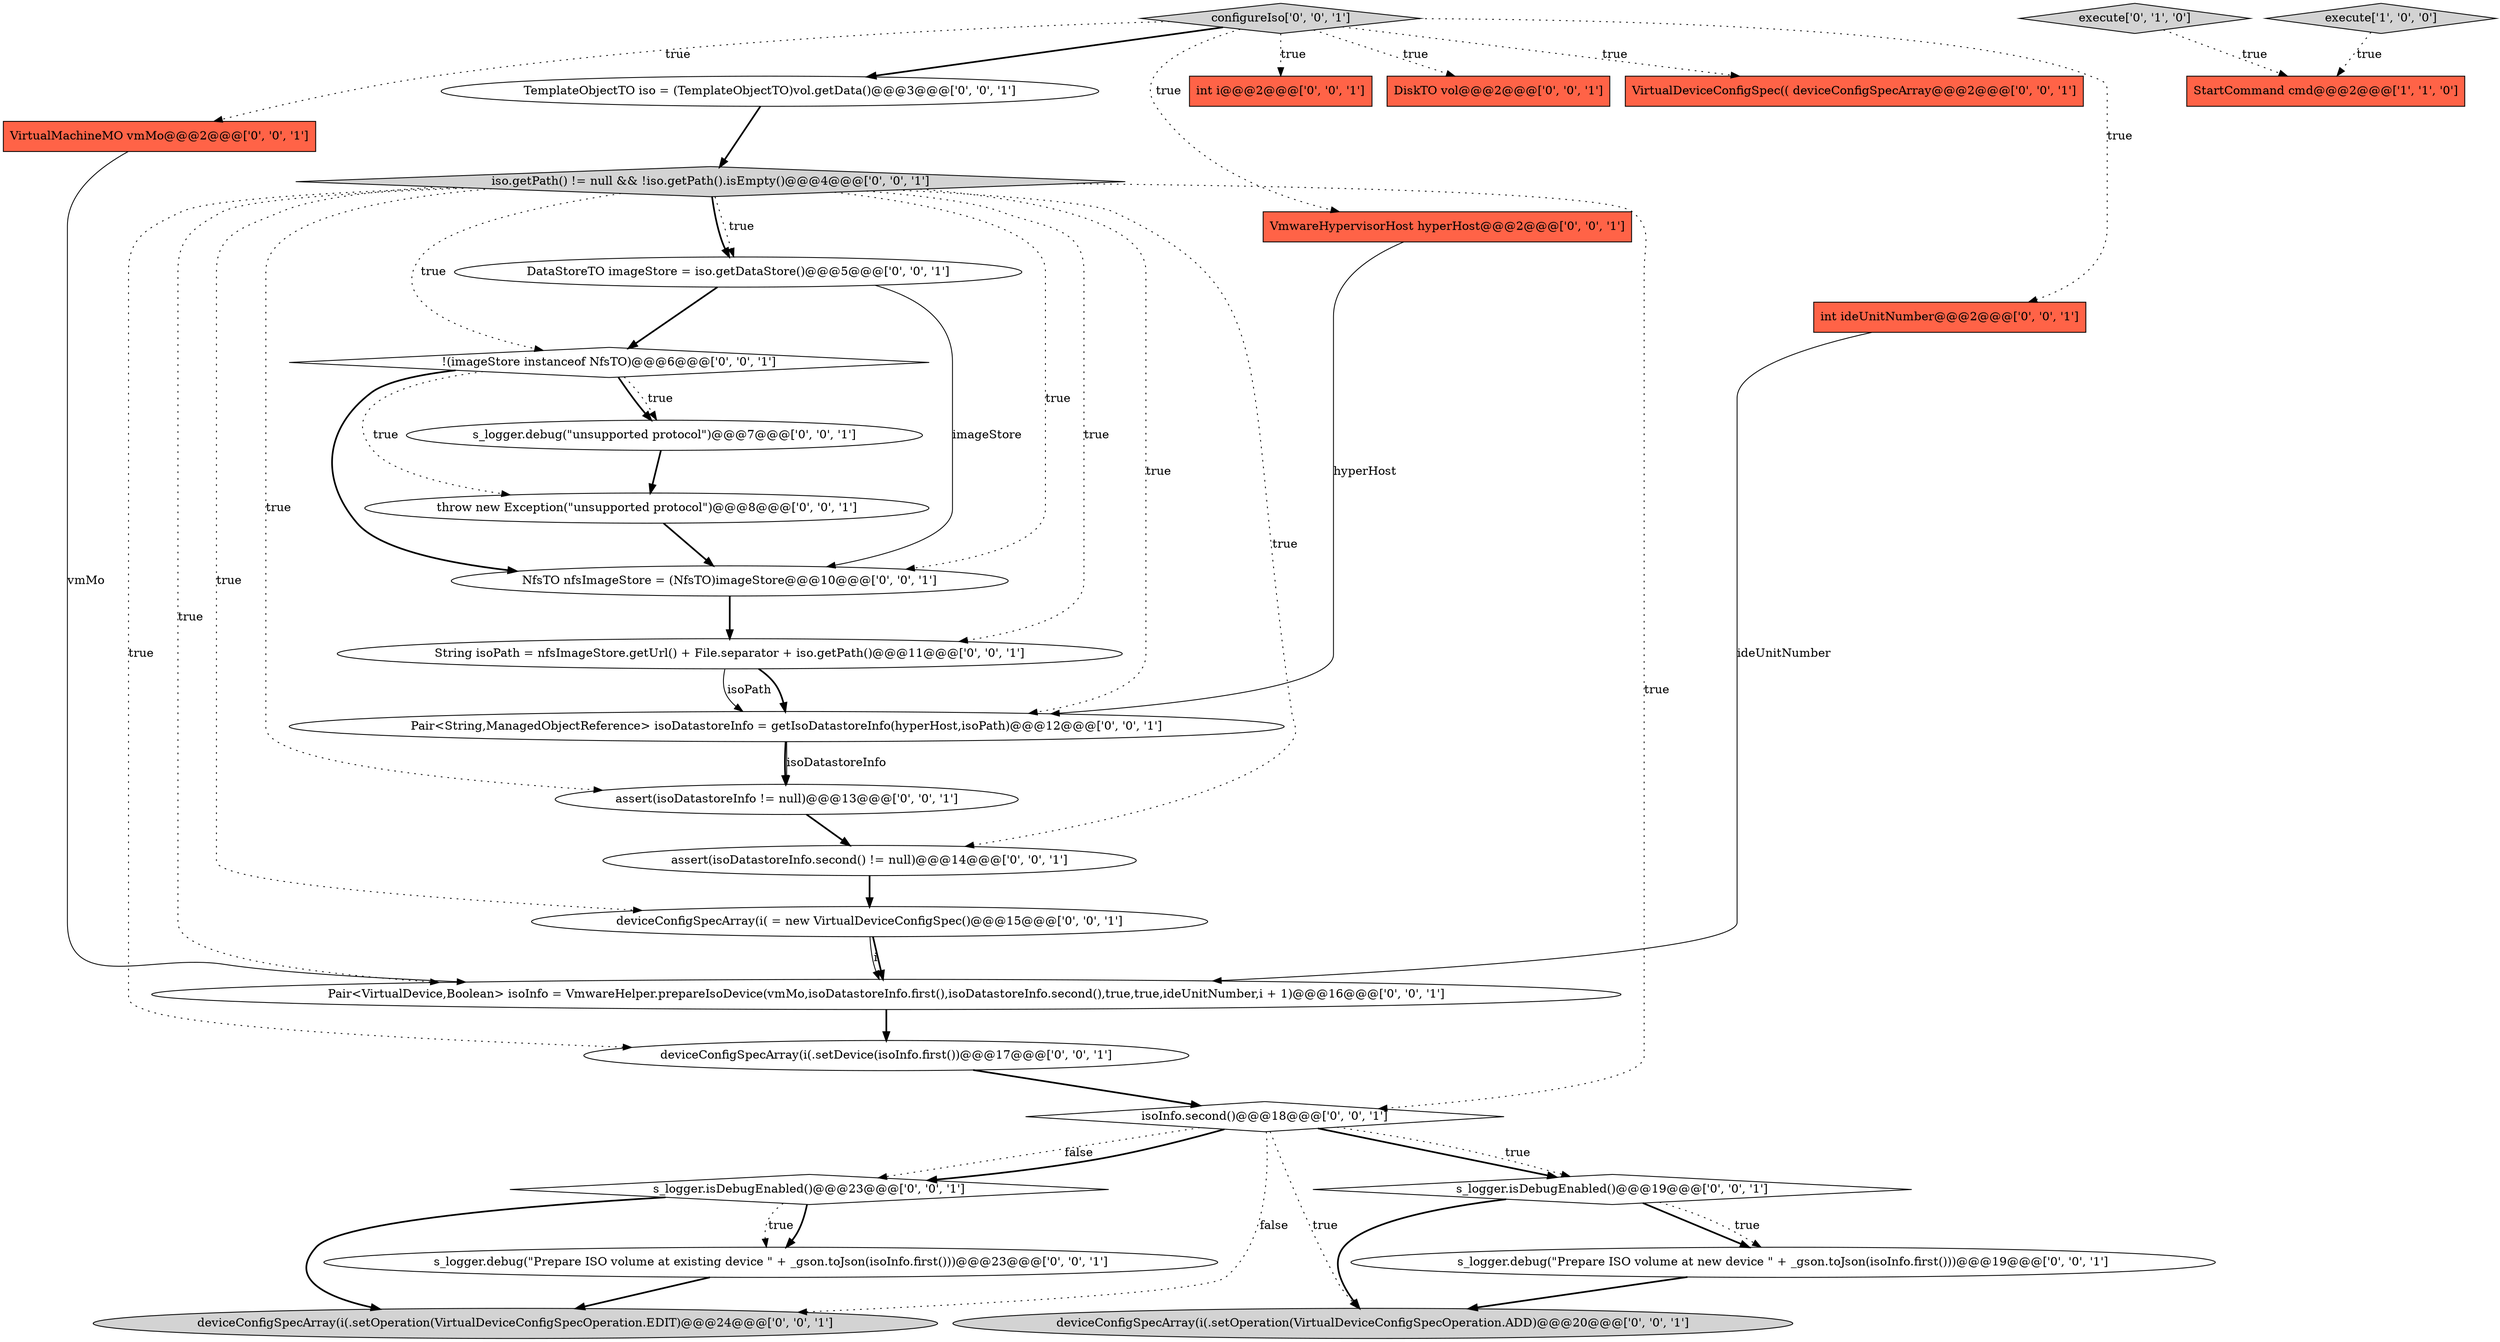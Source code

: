digraph {
16 [style = filled, label = "deviceConfigSpecArray(i(.setOperation(VirtualDeviceConfigSpecOperation.ADD)@@@20@@@['0', '0', '1']", fillcolor = lightgray, shape = ellipse image = "AAA0AAABBB3BBB"];
3 [style = filled, label = "VmwareHypervisorHost hyperHost@@@2@@@['0', '0', '1']", fillcolor = tomato, shape = box image = "AAA0AAABBB3BBB"];
10 [style = filled, label = "isoInfo.second()@@@18@@@['0', '0', '1']", fillcolor = white, shape = diamond image = "AAA0AAABBB3BBB"];
29 [style = filled, label = "s_logger.debug(\"Prepare ISO volume at existing device \" + _gson.toJson(isoInfo.first()))@@@23@@@['0', '0', '1']", fillcolor = white, shape = ellipse image = "AAA0AAABBB3BBB"];
18 [style = filled, label = "VirtualMachineMO vmMo@@@2@@@['0', '0', '1']", fillcolor = tomato, shape = box image = "AAA0AAABBB3BBB"];
25 [style = filled, label = "int ideUnitNumber@@@2@@@['0', '0', '1']", fillcolor = tomato, shape = box image = "AAA0AAABBB3BBB"];
4 [style = filled, label = "Pair<String,ManagedObjectReference> isoDatastoreInfo = getIsoDatastoreInfo(hyperHost,isoPath)@@@12@@@['0', '0', '1']", fillcolor = white, shape = ellipse image = "AAA0AAABBB3BBB"];
6 [style = filled, label = "assert(isoDatastoreInfo.second() != null)@@@14@@@['0', '0', '1']", fillcolor = white, shape = ellipse image = "AAA0AAABBB3BBB"];
11 [style = filled, label = "int i@@@2@@@['0', '0', '1']", fillcolor = tomato, shape = box image = "AAA0AAABBB3BBB"];
1 [style = filled, label = "StartCommand cmd@@@2@@@['1', '1', '0']", fillcolor = tomato, shape = box image = "AAA0AAABBB1BBB"];
17 [style = filled, label = "NfsTO nfsImageStore = (NfsTO)imageStore@@@10@@@['0', '0', '1']", fillcolor = white, shape = ellipse image = "AAA0AAABBB3BBB"];
22 [style = filled, label = "assert(isoDatastoreInfo != null)@@@13@@@['0', '0', '1']", fillcolor = white, shape = ellipse image = "AAA0AAABBB3BBB"];
15 [style = filled, label = "Pair<VirtualDevice,Boolean> isoInfo = VmwareHelper.prepareIsoDevice(vmMo,isoDatastoreInfo.first(),isoDatastoreInfo.second(),true,true,ideUnitNumber,i + 1)@@@16@@@['0', '0', '1']", fillcolor = white, shape = ellipse image = "AAA0AAABBB3BBB"];
2 [style = filled, label = "execute['0', '1', '0']", fillcolor = lightgray, shape = diamond image = "AAA0AAABBB2BBB"];
13 [style = filled, label = "s_logger.debug(\"Prepare ISO volume at new device \" + _gson.toJson(isoInfo.first()))@@@19@@@['0', '0', '1']", fillcolor = white, shape = ellipse image = "AAA0AAABBB3BBB"];
20 [style = filled, label = "!(imageStore instanceof NfsTO)@@@6@@@['0', '0', '1']", fillcolor = white, shape = diamond image = "AAA0AAABBB3BBB"];
0 [style = filled, label = "execute['1', '0', '0']", fillcolor = lightgray, shape = diamond image = "AAA0AAABBB1BBB"];
28 [style = filled, label = "deviceConfigSpecArray(i(.setOperation(VirtualDeviceConfigSpecOperation.EDIT)@@@24@@@['0', '0', '1']", fillcolor = lightgray, shape = ellipse image = "AAA0AAABBB3BBB"];
21 [style = filled, label = "DataStoreTO imageStore = iso.getDataStore()@@@5@@@['0', '0', '1']", fillcolor = white, shape = ellipse image = "AAA0AAABBB3BBB"];
27 [style = filled, label = "String isoPath = nfsImageStore.getUrl() + File.separator + iso.getPath()@@@11@@@['0', '0', '1']", fillcolor = white, shape = ellipse image = "AAA0AAABBB3BBB"];
14 [style = filled, label = "configureIso['0', '0', '1']", fillcolor = lightgray, shape = diamond image = "AAA0AAABBB3BBB"];
26 [style = filled, label = "DiskTO vol@@@2@@@['0', '0', '1']", fillcolor = tomato, shape = box image = "AAA0AAABBB3BBB"];
23 [style = filled, label = "throw new Exception(\"unsupported protocol\")@@@8@@@['0', '0', '1']", fillcolor = white, shape = ellipse image = "AAA0AAABBB3BBB"];
9 [style = filled, label = "deviceConfigSpecArray(i( = new VirtualDeviceConfigSpec()@@@15@@@['0', '0', '1']", fillcolor = white, shape = ellipse image = "AAA0AAABBB3BBB"];
5 [style = filled, label = "s_logger.isDebugEnabled()@@@23@@@['0', '0', '1']", fillcolor = white, shape = diamond image = "AAA0AAABBB3BBB"];
12 [style = filled, label = "iso.getPath() != null && !iso.getPath().isEmpty()@@@4@@@['0', '0', '1']", fillcolor = lightgray, shape = diamond image = "AAA0AAABBB3BBB"];
8 [style = filled, label = "s_logger.isDebugEnabled()@@@19@@@['0', '0', '1']", fillcolor = white, shape = diamond image = "AAA0AAABBB3BBB"];
7 [style = filled, label = "s_logger.debug(\"unsupported protocol\")@@@7@@@['0', '0', '1']", fillcolor = white, shape = ellipse image = "AAA0AAABBB3BBB"];
24 [style = filled, label = "deviceConfigSpecArray(i(.setDevice(isoInfo.first())@@@17@@@['0', '0', '1']", fillcolor = white, shape = ellipse image = "AAA0AAABBB3BBB"];
30 [style = filled, label = "VirtualDeviceConfigSpec(( deviceConfigSpecArray@@@2@@@['0', '0', '1']", fillcolor = tomato, shape = box image = "AAA0AAABBB3BBB"];
19 [style = filled, label = "TemplateObjectTO iso = (TemplateObjectTO)vol.getData()@@@3@@@['0', '0', '1']", fillcolor = white, shape = ellipse image = "AAA0AAABBB3BBB"];
12->10 [style = dotted, label="true"];
8->16 [style = bold, label=""];
7->23 [style = bold, label=""];
12->27 [style = dotted, label="true"];
3->4 [style = solid, label="hyperHost"];
0->1 [style = dotted, label="true"];
18->15 [style = solid, label="vmMo"];
17->27 [style = bold, label=""];
20->7 [style = bold, label=""];
14->18 [style = dotted, label="true"];
14->3 [style = dotted, label="true"];
22->6 [style = bold, label=""];
10->5 [style = dotted, label="false"];
27->4 [style = bold, label=""];
9->15 [style = solid, label="i"];
29->28 [style = bold, label=""];
14->26 [style = dotted, label="true"];
12->21 [style = bold, label=""];
9->15 [style = bold, label=""];
10->8 [style = bold, label=""];
12->15 [style = dotted, label="true"];
4->22 [style = bold, label=""];
15->24 [style = bold, label=""];
14->19 [style = bold, label=""];
10->28 [style = dotted, label="false"];
24->10 [style = bold, label=""];
12->20 [style = dotted, label="true"];
20->23 [style = dotted, label="true"];
10->16 [style = dotted, label="true"];
6->9 [style = bold, label=""];
12->17 [style = dotted, label="true"];
2->1 [style = dotted, label="true"];
12->22 [style = dotted, label="true"];
12->4 [style = dotted, label="true"];
12->24 [style = dotted, label="true"];
14->25 [style = dotted, label="true"];
21->20 [style = bold, label=""];
12->9 [style = dotted, label="true"];
4->22 [style = solid, label="isoDatastoreInfo"];
12->21 [style = dotted, label="true"];
10->8 [style = dotted, label="true"];
13->16 [style = bold, label=""];
20->7 [style = dotted, label="true"];
8->13 [style = bold, label=""];
5->29 [style = bold, label=""];
20->17 [style = bold, label=""];
27->4 [style = solid, label="isoPath"];
21->17 [style = solid, label="imageStore"];
14->11 [style = dotted, label="true"];
12->6 [style = dotted, label="true"];
5->28 [style = bold, label=""];
23->17 [style = bold, label=""];
19->12 [style = bold, label=""];
5->29 [style = dotted, label="true"];
10->5 [style = bold, label=""];
25->15 [style = solid, label="ideUnitNumber"];
14->30 [style = dotted, label="true"];
8->13 [style = dotted, label="true"];
}
